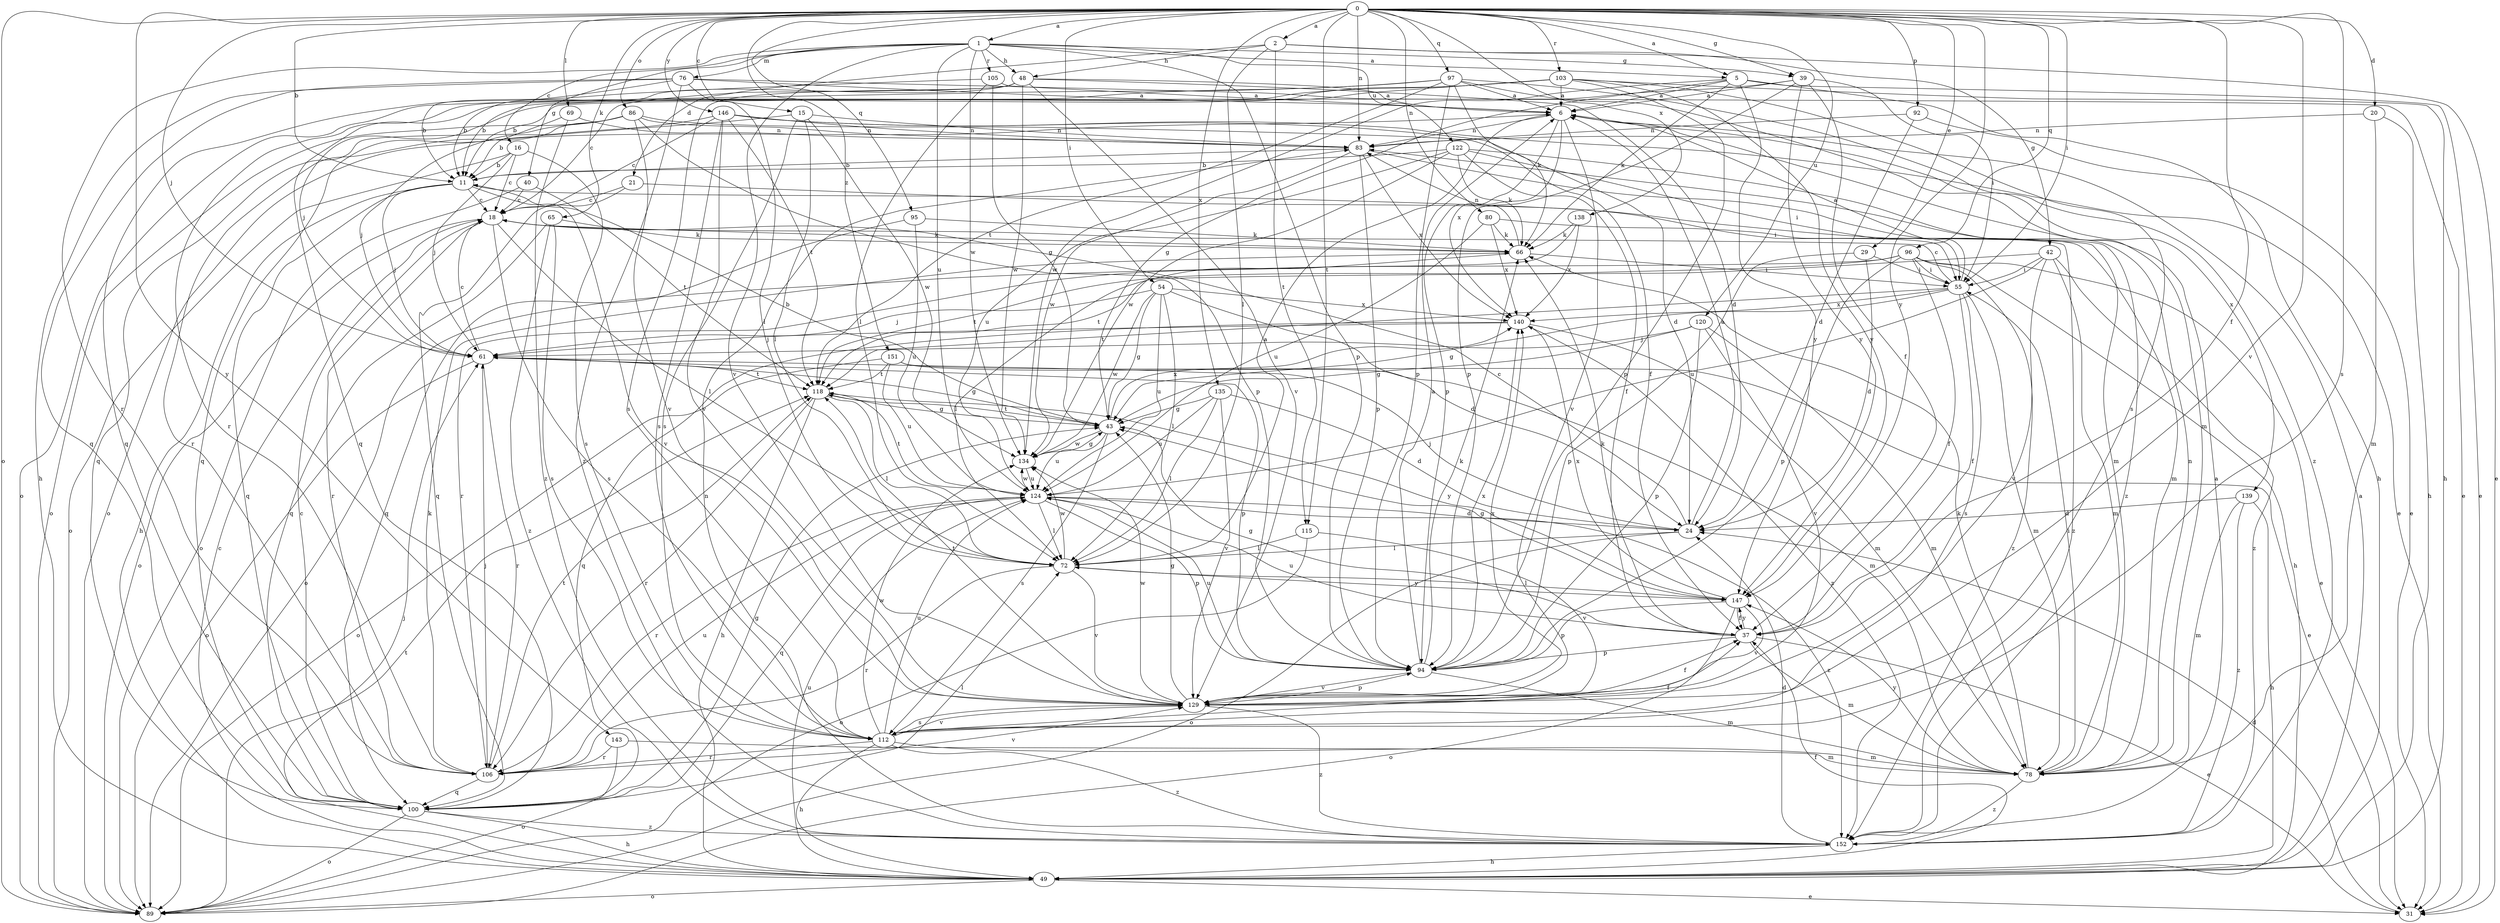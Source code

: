 strict digraph  {
0;
1;
2;
5;
6;
11;
15;
16;
18;
20;
21;
24;
29;
31;
37;
39;
40;
42;
43;
48;
49;
54;
55;
61;
65;
66;
69;
72;
76;
78;
80;
83;
86;
89;
92;
94;
95;
96;
97;
100;
103;
105;
106;
112;
115;
118;
120;
122;
124;
129;
134;
135;
138;
139;
140;
143;
146;
147;
151;
152;
0 -> 1  [label=a];
0 -> 2  [label=a];
0 -> 5  [label=a];
0 -> 11  [label=b];
0 -> 15  [label=c];
0 -> 20  [label=d];
0 -> 29  [label=e];
0 -> 37  [label=f];
0 -> 39  [label=g];
0 -> 54  [label=i];
0 -> 55  [label=i];
0 -> 61  [label=j];
0 -> 65  [label=k];
0 -> 69  [label=l];
0 -> 80  [label=n];
0 -> 83  [label=n];
0 -> 86  [label=o];
0 -> 89  [label=o];
0 -> 92  [label=p];
0 -> 95  [label=q];
0 -> 96  [label=q];
0 -> 97  [label=q];
0 -> 103  [label=r];
0 -> 112  [label=s];
0 -> 115  [label=t];
0 -> 120  [label=u];
0 -> 129  [label=v];
0 -> 135  [label=x];
0 -> 138  [label=x];
0 -> 143  [label=y];
0 -> 146  [label=y];
0 -> 147  [label=y];
0 -> 151  [label=z];
1 -> 5  [label=a];
1 -> 16  [label=c];
1 -> 39  [label=g];
1 -> 40  [label=g];
1 -> 48  [label=h];
1 -> 76  [label=m];
1 -> 94  [label=p];
1 -> 105  [label=r];
1 -> 106  [label=r];
1 -> 122  [label=u];
1 -> 124  [label=u];
1 -> 129  [label=v];
1 -> 134  [label=w];
2 -> 21  [label=d];
2 -> 31  [label=e];
2 -> 42  [label=g];
2 -> 48  [label=h];
2 -> 72  [label=l];
2 -> 115  [label=t];
5 -> 6  [label=a];
5 -> 31  [label=e];
5 -> 43  [label=g];
5 -> 49  [label=h];
5 -> 66  [label=k];
5 -> 134  [label=w];
5 -> 147  [label=y];
6 -> 83  [label=n];
6 -> 89  [label=o];
6 -> 94  [label=p];
6 -> 129  [label=v];
6 -> 139  [label=x];
6 -> 140  [label=x];
11 -> 18  [label=c];
11 -> 49  [label=h];
11 -> 61  [label=j];
11 -> 78  [label=m];
11 -> 100  [label=q];
11 -> 129  [label=v];
15 -> 72  [label=l];
15 -> 83  [label=n];
15 -> 100  [label=q];
15 -> 112  [label=s];
15 -> 134  [label=w];
16 -> 11  [label=b];
16 -> 18  [label=c];
16 -> 61  [label=j];
16 -> 89  [label=o];
16 -> 112  [label=s];
18 -> 66  [label=k];
18 -> 72  [label=l];
18 -> 89  [label=o];
18 -> 106  [label=r];
18 -> 112  [label=s];
20 -> 49  [label=h];
20 -> 78  [label=m];
20 -> 83  [label=n];
21 -> 18  [label=c];
21 -> 55  [label=i];
21 -> 100  [label=q];
24 -> 6  [label=a];
24 -> 18  [label=c];
24 -> 61  [label=j];
24 -> 72  [label=l];
24 -> 89  [label=o];
29 -> 24  [label=d];
29 -> 55  [label=i];
29 -> 94  [label=p];
31 -> 24  [label=d];
37 -> 31  [label=e];
37 -> 43  [label=g];
37 -> 66  [label=k];
37 -> 78  [label=m];
37 -> 94  [label=p];
37 -> 124  [label=u];
37 -> 147  [label=y];
39 -> 6  [label=a];
39 -> 11  [label=b];
39 -> 37  [label=f];
39 -> 55  [label=i];
39 -> 94  [label=p];
39 -> 147  [label=y];
40 -> 18  [label=c];
40 -> 89  [label=o];
40 -> 118  [label=t];
42 -> 55  [label=i];
42 -> 78  [label=m];
42 -> 118  [label=t];
42 -> 124  [label=u];
42 -> 129  [label=v];
42 -> 152  [label=z];
43 -> 11  [label=b];
43 -> 112  [label=s];
43 -> 118  [label=t];
43 -> 124  [label=u];
43 -> 134  [label=w];
43 -> 140  [label=x];
48 -> 6  [label=a];
48 -> 11  [label=b];
48 -> 18  [label=c];
48 -> 24  [label=d];
48 -> 112  [label=s];
48 -> 129  [label=v];
48 -> 134  [label=w];
49 -> 6  [label=a];
49 -> 18  [label=c];
49 -> 31  [label=e];
49 -> 37  [label=f];
49 -> 61  [label=j];
49 -> 89  [label=o];
49 -> 124  [label=u];
54 -> 24  [label=d];
54 -> 43  [label=g];
54 -> 61  [label=j];
54 -> 72  [label=l];
54 -> 124  [label=u];
54 -> 134  [label=w];
54 -> 140  [label=x];
55 -> 6  [label=a];
55 -> 18  [label=c];
55 -> 37  [label=f];
55 -> 43  [label=g];
55 -> 78  [label=m];
55 -> 112  [label=s];
55 -> 118  [label=t];
55 -> 140  [label=x];
61 -> 18  [label=c];
61 -> 43  [label=g];
61 -> 89  [label=o];
61 -> 94  [label=p];
61 -> 106  [label=r];
61 -> 118  [label=t];
65 -> 66  [label=k];
65 -> 100  [label=q];
65 -> 112  [label=s];
65 -> 152  [label=z];
66 -> 55  [label=i];
66 -> 72  [label=l];
66 -> 83  [label=n];
69 -> 11  [label=b];
69 -> 83  [label=n];
69 -> 152  [label=z];
72 -> 6  [label=a];
72 -> 106  [label=r];
72 -> 129  [label=v];
72 -> 134  [label=w];
72 -> 147  [label=y];
76 -> 6  [label=a];
76 -> 11  [label=b];
76 -> 31  [label=e];
76 -> 49  [label=h];
76 -> 72  [label=l];
76 -> 100  [label=q];
76 -> 152  [label=z];
78 -> 55  [label=i];
78 -> 66  [label=k];
78 -> 83  [label=n];
78 -> 147  [label=y];
78 -> 152  [label=z];
80 -> 66  [label=k];
80 -> 124  [label=u];
80 -> 140  [label=x];
80 -> 152  [label=z];
83 -> 11  [label=b];
83 -> 78  [label=m];
83 -> 94  [label=p];
83 -> 134  [label=w];
83 -> 140  [label=x];
86 -> 37  [label=f];
86 -> 83  [label=n];
86 -> 89  [label=o];
86 -> 94  [label=p];
86 -> 100  [label=q];
86 -> 106  [label=r];
86 -> 129  [label=v];
89 -> 118  [label=t];
92 -> 24  [label=d];
92 -> 31  [label=e];
92 -> 83  [label=n];
94 -> 6  [label=a];
94 -> 66  [label=k];
94 -> 78  [label=m];
94 -> 124  [label=u];
94 -> 129  [label=v];
94 -> 140  [label=x];
95 -> 66  [label=k];
95 -> 100  [label=q];
95 -> 124  [label=u];
96 -> 31  [label=e];
96 -> 37  [label=f];
96 -> 49  [label=h];
96 -> 55  [label=i];
96 -> 89  [label=o];
96 -> 94  [label=p];
96 -> 118  [label=t];
96 -> 152  [label=z];
97 -> 6  [label=a];
97 -> 11  [label=b];
97 -> 66  [label=k];
97 -> 78  [label=m];
97 -> 89  [label=o];
97 -> 94  [label=p];
97 -> 118  [label=t];
97 -> 152  [label=z];
100 -> 18  [label=c];
100 -> 43  [label=g];
100 -> 49  [label=h];
100 -> 72  [label=l];
100 -> 89  [label=o];
100 -> 152  [label=z];
103 -> 6  [label=a];
103 -> 49  [label=h];
103 -> 61  [label=j];
103 -> 94  [label=p];
103 -> 100  [label=q];
103 -> 106  [label=r];
103 -> 112  [label=s];
103 -> 147  [label=y];
105 -> 6  [label=a];
105 -> 43  [label=g];
105 -> 72  [label=l];
105 -> 100  [label=q];
106 -> 61  [label=j];
106 -> 66  [label=k];
106 -> 100  [label=q];
106 -> 118  [label=t];
106 -> 124  [label=u];
106 -> 129  [label=v];
112 -> 37  [label=f];
112 -> 49  [label=h];
112 -> 78  [label=m];
112 -> 106  [label=r];
112 -> 124  [label=u];
112 -> 129  [label=v];
112 -> 134  [label=w];
112 -> 152  [label=z];
115 -> 72  [label=l];
115 -> 89  [label=o];
115 -> 129  [label=v];
118 -> 43  [label=g];
118 -> 49  [label=h];
118 -> 72  [label=l];
118 -> 106  [label=r];
118 -> 147  [label=y];
120 -> 43  [label=g];
120 -> 61  [label=j];
120 -> 78  [label=m];
120 -> 94  [label=p];
120 -> 129  [label=v];
122 -> 11  [label=b];
122 -> 37  [label=f];
122 -> 55  [label=i];
122 -> 66  [label=k];
122 -> 124  [label=u];
122 -> 134  [label=w];
122 -> 152  [label=z];
124 -> 24  [label=d];
124 -> 72  [label=l];
124 -> 94  [label=p];
124 -> 100  [label=q];
124 -> 106  [label=r];
124 -> 118  [label=t];
124 -> 134  [label=w];
124 -> 152  [label=z];
129 -> 37  [label=f];
129 -> 43  [label=g];
129 -> 94  [label=p];
129 -> 112  [label=s];
129 -> 118  [label=t];
129 -> 134  [label=w];
129 -> 140  [label=x];
129 -> 152  [label=z];
134 -> 43  [label=g];
134 -> 124  [label=u];
135 -> 24  [label=d];
135 -> 43  [label=g];
135 -> 72  [label=l];
135 -> 124  [label=u];
135 -> 129  [label=v];
138 -> 66  [label=k];
138 -> 106  [label=r];
138 -> 140  [label=x];
139 -> 24  [label=d];
139 -> 49  [label=h];
139 -> 78  [label=m];
139 -> 152  [label=z];
140 -> 61  [label=j];
140 -> 78  [label=m];
140 -> 100  [label=q];
140 -> 152  [label=z];
143 -> 78  [label=m];
143 -> 89  [label=o];
143 -> 106  [label=r];
146 -> 18  [label=c];
146 -> 24  [label=d];
146 -> 31  [label=e];
146 -> 61  [label=j];
146 -> 83  [label=n];
146 -> 112  [label=s];
146 -> 118  [label=t];
146 -> 129  [label=v];
147 -> 37  [label=f];
147 -> 43  [label=g];
147 -> 72  [label=l];
147 -> 89  [label=o];
147 -> 94  [label=p];
147 -> 129  [label=v];
147 -> 140  [label=x];
151 -> 31  [label=e];
151 -> 78  [label=m];
151 -> 89  [label=o];
151 -> 118  [label=t];
151 -> 124  [label=u];
152 -> 6  [label=a];
152 -> 24  [label=d];
152 -> 49  [label=h];
152 -> 83  [label=n];
}
